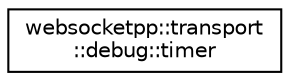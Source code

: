 digraph "Graphical Class Hierarchy"
{
  edge [fontname="Helvetica",fontsize="10",labelfontname="Helvetica",labelfontsize="10"];
  node [fontname="Helvetica",fontsize="10",shape=record];
  rankdir="LR";
  Node0 [label="websocketpp::transport\l::debug::timer",height=0.2,width=0.4,color="black", fillcolor="white", style="filled",URL="$structwebsocketpp_1_1transport_1_1debug_1_1timer.html"];
}
